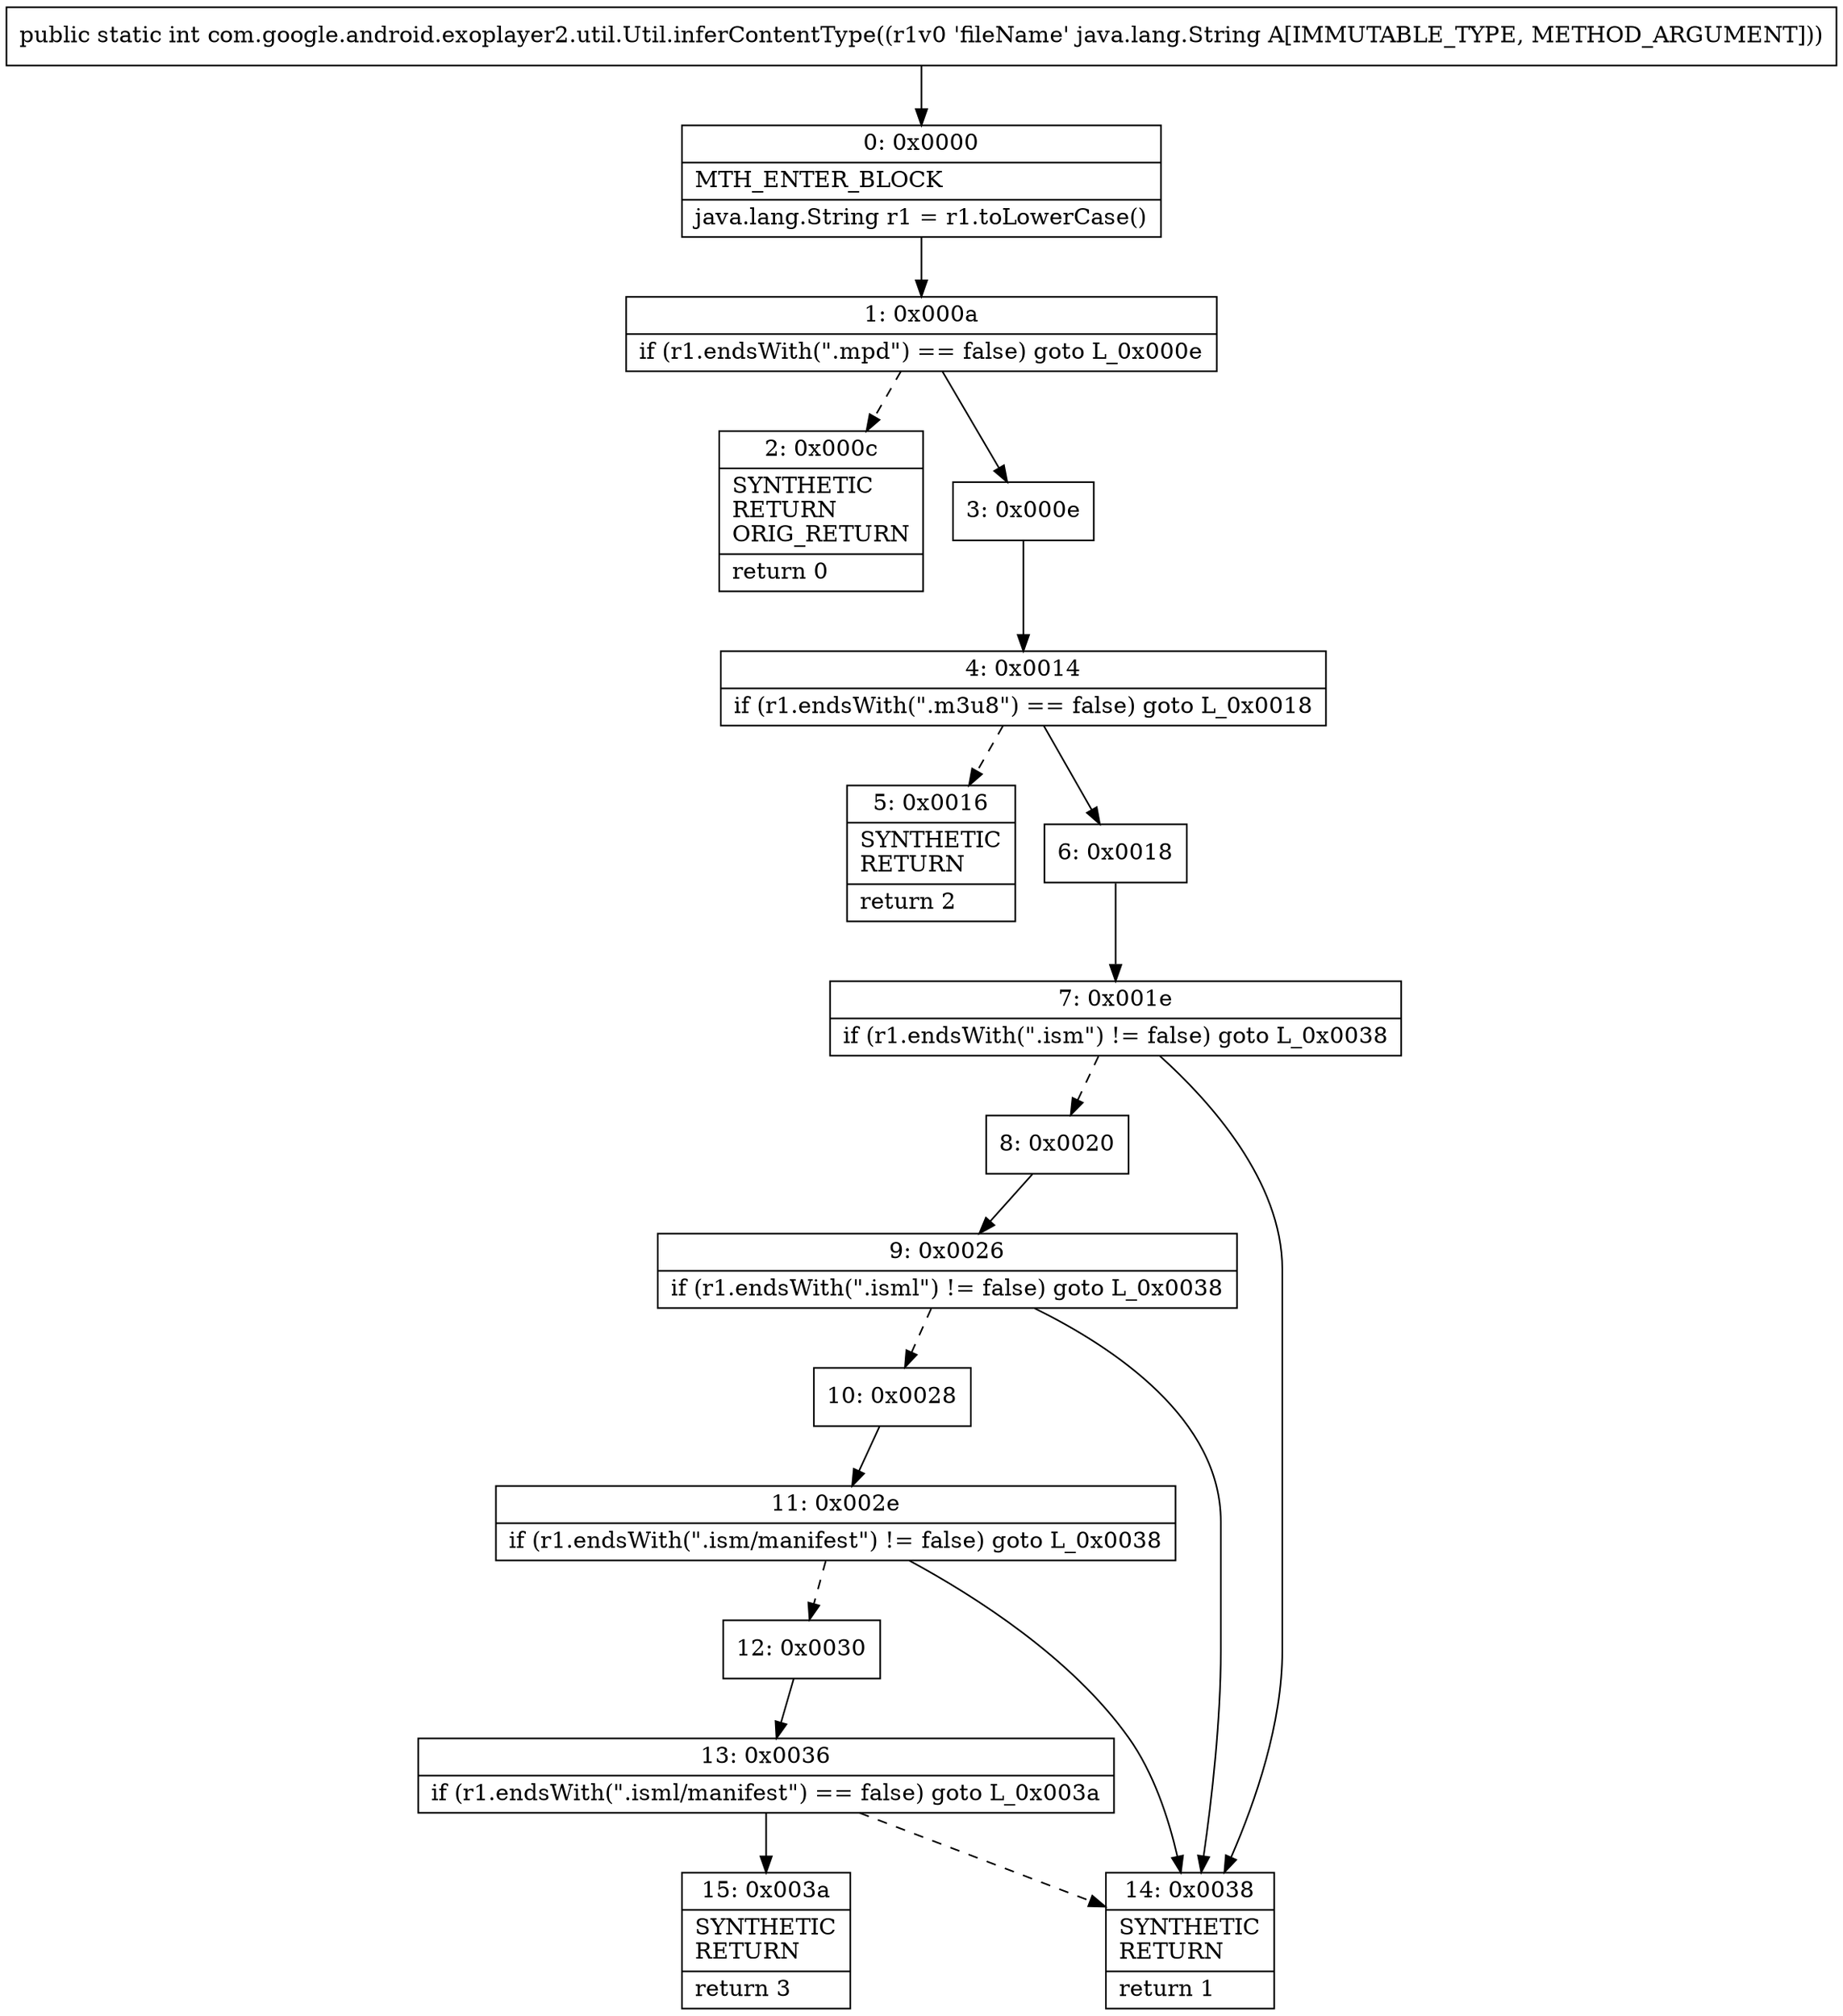 digraph "CFG forcom.google.android.exoplayer2.util.Util.inferContentType(Ljava\/lang\/String;)I" {
Node_0 [shape=record,label="{0\:\ 0x0000|MTH_ENTER_BLOCK\l|java.lang.String r1 = r1.toLowerCase()\l}"];
Node_1 [shape=record,label="{1\:\ 0x000a|if (r1.endsWith(\".mpd\") == false) goto L_0x000e\l}"];
Node_2 [shape=record,label="{2\:\ 0x000c|SYNTHETIC\lRETURN\lORIG_RETURN\l|return 0\l}"];
Node_3 [shape=record,label="{3\:\ 0x000e}"];
Node_4 [shape=record,label="{4\:\ 0x0014|if (r1.endsWith(\".m3u8\") == false) goto L_0x0018\l}"];
Node_5 [shape=record,label="{5\:\ 0x0016|SYNTHETIC\lRETURN\l|return 2\l}"];
Node_6 [shape=record,label="{6\:\ 0x0018}"];
Node_7 [shape=record,label="{7\:\ 0x001e|if (r1.endsWith(\".ism\") != false) goto L_0x0038\l}"];
Node_8 [shape=record,label="{8\:\ 0x0020}"];
Node_9 [shape=record,label="{9\:\ 0x0026|if (r1.endsWith(\".isml\") != false) goto L_0x0038\l}"];
Node_10 [shape=record,label="{10\:\ 0x0028}"];
Node_11 [shape=record,label="{11\:\ 0x002e|if (r1.endsWith(\".ism\/manifest\") != false) goto L_0x0038\l}"];
Node_12 [shape=record,label="{12\:\ 0x0030}"];
Node_13 [shape=record,label="{13\:\ 0x0036|if (r1.endsWith(\".isml\/manifest\") == false) goto L_0x003a\l}"];
Node_14 [shape=record,label="{14\:\ 0x0038|SYNTHETIC\lRETURN\l|return 1\l}"];
Node_15 [shape=record,label="{15\:\ 0x003a|SYNTHETIC\lRETURN\l|return 3\l}"];
MethodNode[shape=record,label="{public static int com.google.android.exoplayer2.util.Util.inferContentType((r1v0 'fileName' java.lang.String A[IMMUTABLE_TYPE, METHOD_ARGUMENT])) }"];
MethodNode -> Node_0;
Node_0 -> Node_1;
Node_1 -> Node_2[style=dashed];
Node_1 -> Node_3;
Node_3 -> Node_4;
Node_4 -> Node_5[style=dashed];
Node_4 -> Node_6;
Node_6 -> Node_7;
Node_7 -> Node_8[style=dashed];
Node_7 -> Node_14;
Node_8 -> Node_9;
Node_9 -> Node_10[style=dashed];
Node_9 -> Node_14;
Node_10 -> Node_11;
Node_11 -> Node_12[style=dashed];
Node_11 -> Node_14;
Node_12 -> Node_13;
Node_13 -> Node_14[style=dashed];
Node_13 -> Node_15;
}

